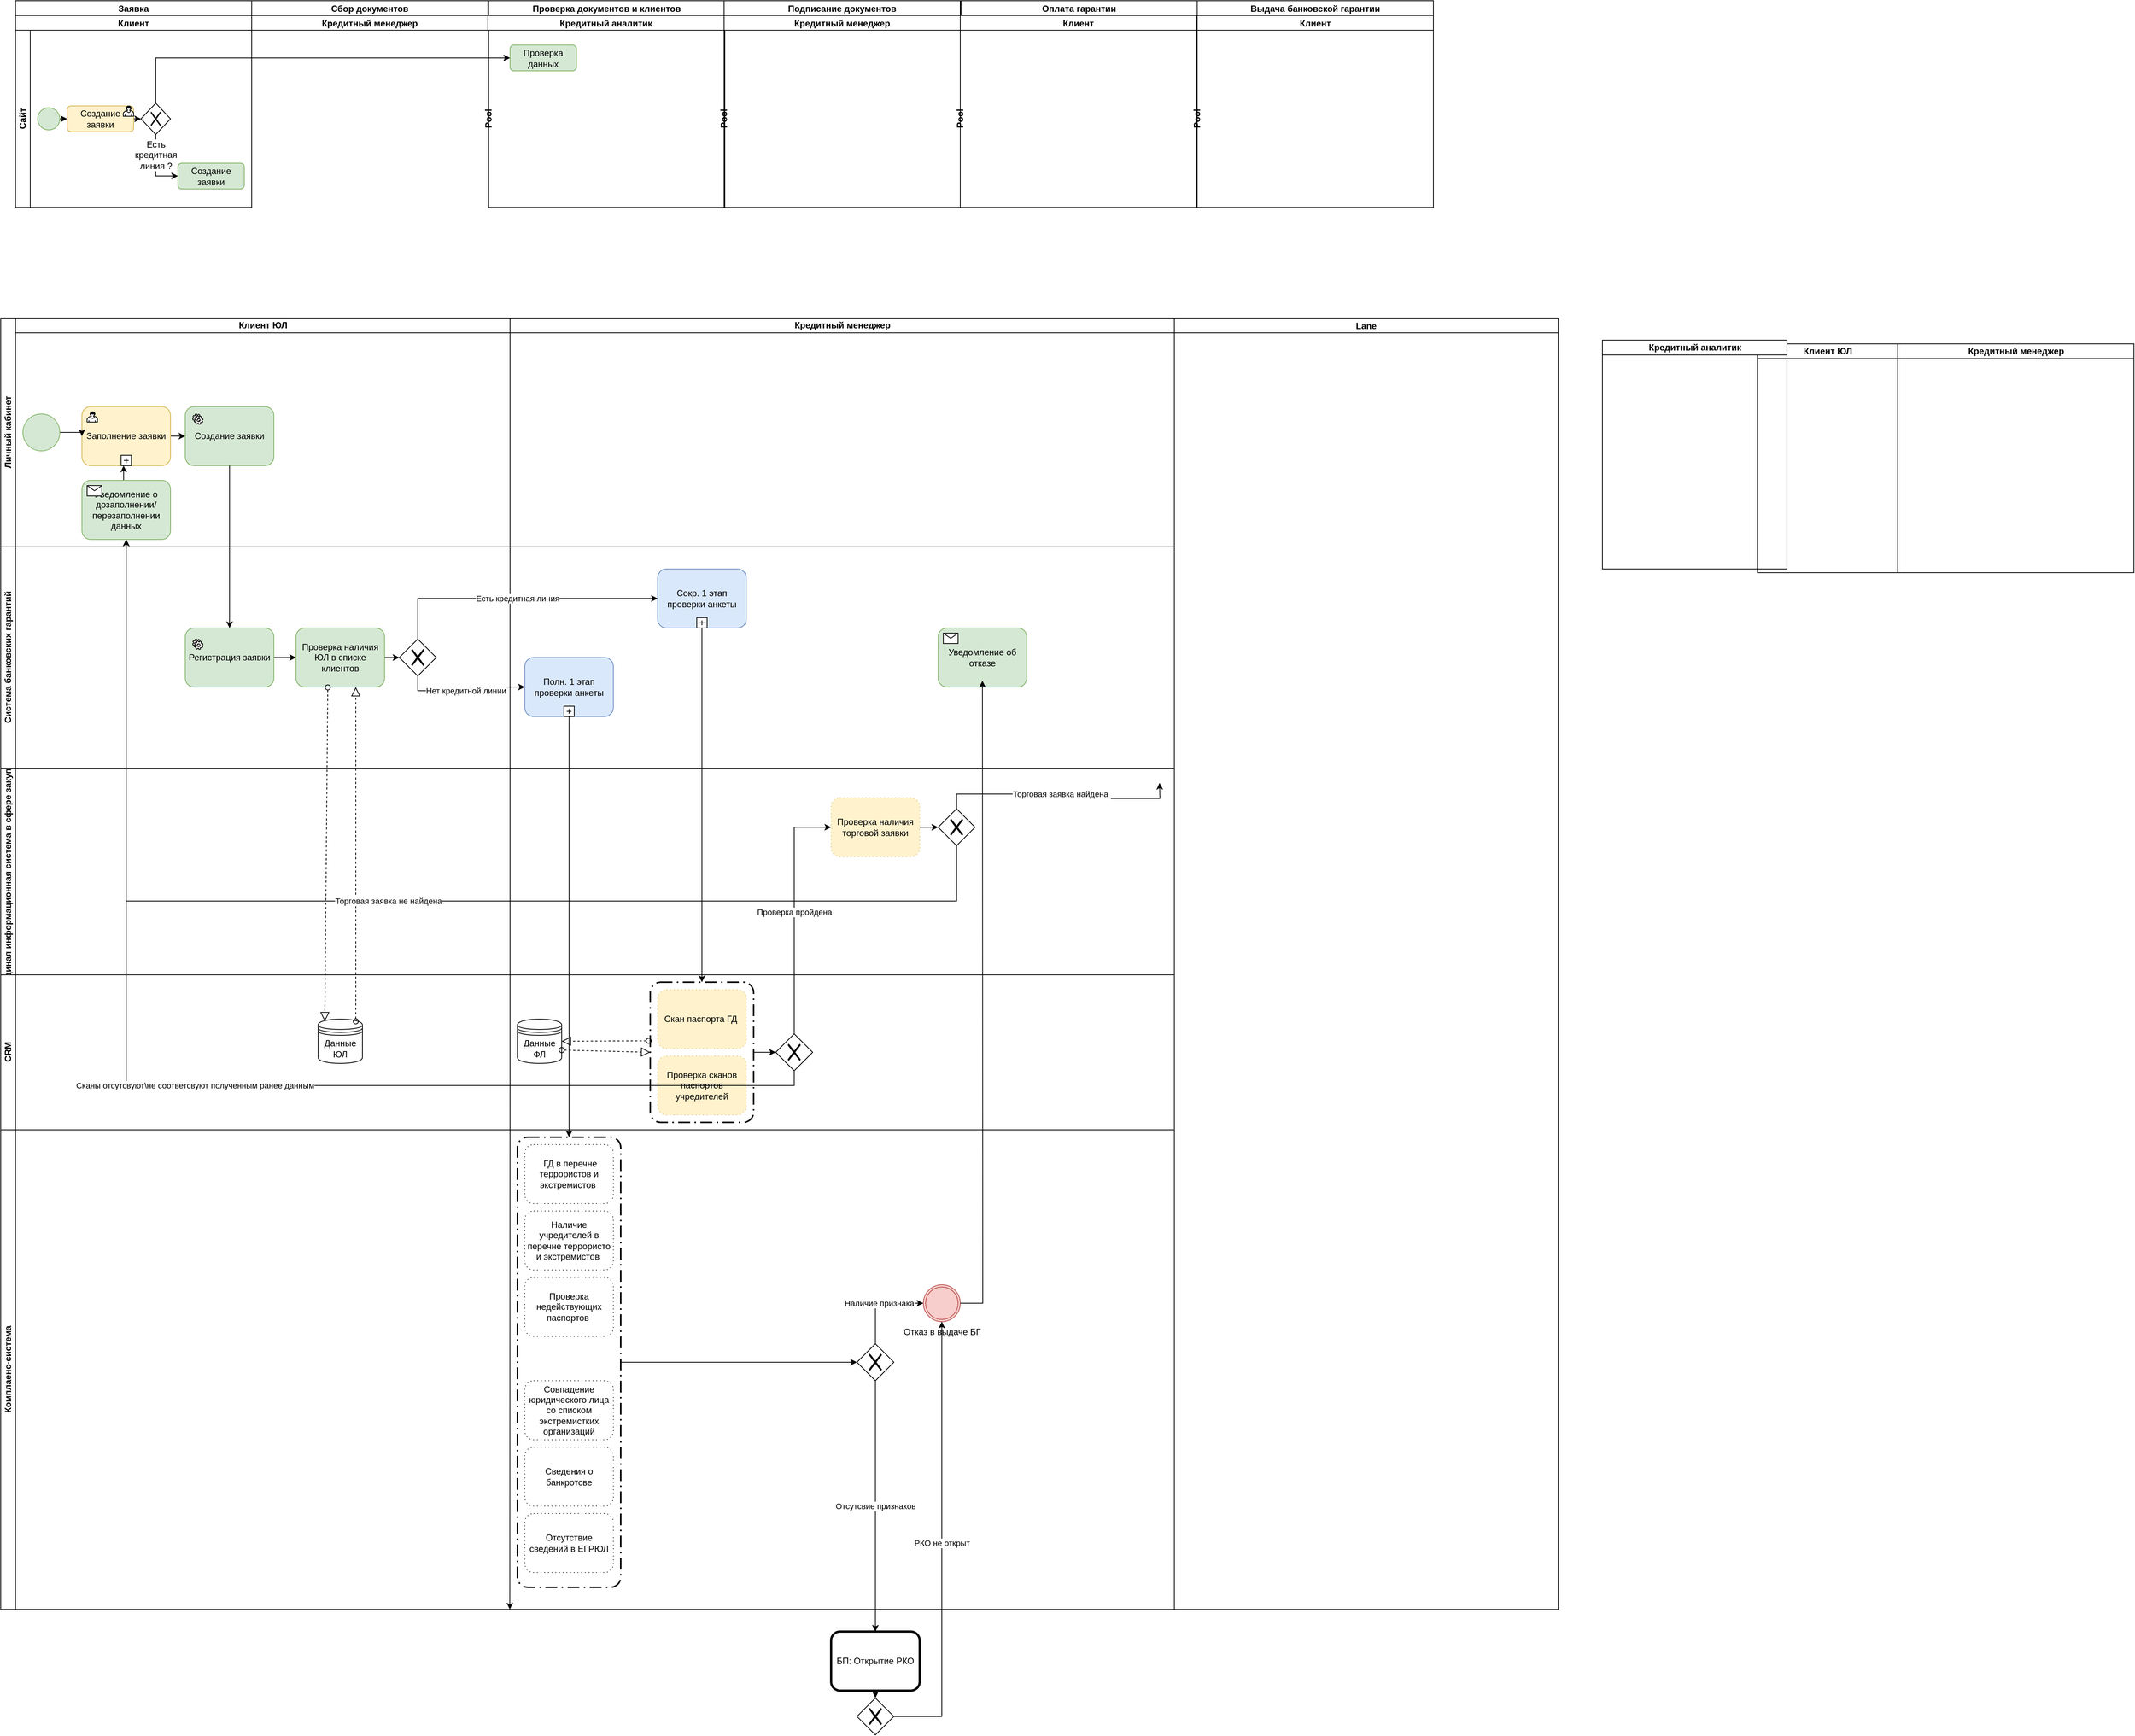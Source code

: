 <mxfile version="13.10.2" type="github">
  <diagram name="Page-1" id="e7e014a7-5840-1c2e-5031-d8a46d1fe8dd">
    <mxGraphModel dx="1824" dy="926" grid="1" gridSize="10" guides="1" tooltips="1" connect="1" arrows="1" fold="1" page="1" pageScale="1" pageWidth="1169" pageHeight="826" background="#ffffff" math="0" shadow="0">
      <root>
        <mxCell id="0" />
        <mxCell id="1" parent="0" />
        <mxCell id="w7Cktmm2TLNlh1LyLbTq-49" value="Сайт" style="swimlane;html=1;horizontal=0;startSize=20;" vertex="1" parent="1">
          <mxGeometry x="50" y="50" width="320" height="240" as="geometry" />
        </mxCell>
        <mxCell id="w7Cktmm2TLNlh1LyLbTq-86" style="edgeStyle=orthogonalEdgeStyle;rounded=0;orthogonalLoop=1;jettySize=auto;html=1;exitX=1;exitY=0.5;exitDx=0;exitDy=0;entryX=0;entryY=0.5;entryDx=0;entryDy=0;" edge="1" parent="w7Cktmm2TLNlh1LyLbTq-49" source="w7Cktmm2TLNlh1LyLbTq-47" target="w7Cktmm2TLNlh1LyLbTq-54">
          <mxGeometry relative="1" as="geometry" />
        </mxCell>
        <mxCell id="w7Cktmm2TLNlh1LyLbTq-47" value="" style="ellipse;fillColor=#d5e8d4;strokeColor=#82b366;" vertex="1" parent="w7Cktmm2TLNlh1LyLbTq-49">
          <mxGeometry x="30" y="105" width="30" height="30" as="geometry" />
        </mxCell>
        <mxCell id="w7Cktmm2TLNlh1LyLbTq-88" style="edgeStyle=orthogonalEdgeStyle;rounded=0;orthogonalLoop=1;jettySize=auto;html=1;exitX=1;exitY=0.5;exitDx=0;exitDy=0;entryX=0;entryY=0.5;entryDx=0;entryDy=0;" edge="1" parent="w7Cktmm2TLNlh1LyLbTq-49" source="w7Cktmm2TLNlh1LyLbTq-54" target="w7Cktmm2TLNlh1LyLbTq-82">
          <mxGeometry relative="1" as="geometry" />
        </mxCell>
        <mxCell id="w7Cktmm2TLNlh1LyLbTq-54" value="Создание заявки" style="shape=ext;rounded=1;html=1;whiteSpace=wrap;fillColor=#fff2cc;strokeColor=#d6b656;" vertex="1" parent="w7Cktmm2TLNlh1LyLbTq-49">
          <mxGeometry x="70" y="102.5" width="90" height="35" as="geometry" />
        </mxCell>
        <mxCell id="w7Cktmm2TLNlh1LyLbTq-90" style="edgeStyle=orthogonalEdgeStyle;rounded=0;orthogonalLoop=1;jettySize=auto;html=1;exitX=0.5;exitY=1;exitDx=0;exitDy=0;entryX=0;entryY=0.5;entryDx=0;entryDy=0;" edge="1" parent="w7Cktmm2TLNlh1LyLbTq-49" source="w7Cktmm2TLNlh1LyLbTq-82" target="w7Cktmm2TLNlh1LyLbTq-84">
          <mxGeometry relative="1" as="geometry" />
        </mxCell>
        <mxCell id="w7Cktmm2TLNlh1LyLbTq-82" value="Есть &lt;br&gt;кредитная &lt;br&gt;линия ?" style="shape=mxgraph.bpmn.shape;html=1;verticalLabelPosition=bottom;labelBackgroundColor=#ffffff;verticalAlign=top;align=center;perimeter=rhombusPerimeter;background=gateway;outlineConnect=0;outline=none;symbol=exclusiveGw;" vertex="1" parent="w7Cktmm2TLNlh1LyLbTq-49">
          <mxGeometry x="170" y="98.75" width="40" height="42.5" as="geometry" />
        </mxCell>
        <mxCell id="w7Cktmm2TLNlh1LyLbTq-84" value="Создание заявки" style="shape=ext;rounded=1;html=1;whiteSpace=wrap;fillColor=#d5e8d4;strokeColor=#82b366;" vertex="1" parent="w7Cktmm2TLNlh1LyLbTq-49">
          <mxGeometry x="220" y="180" width="90" height="35" as="geometry" />
        </mxCell>
        <mxCell id="w7Cktmm2TLNlh1LyLbTq-100" value="" style="shape=mxgraph.bpmn.user_task;html=1;outlineConnect=0;" vertex="1" parent="w7Cktmm2TLNlh1LyLbTq-49">
          <mxGeometry x="146" y="102.5" width="14" height="14" as="geometry" />
        </mxCell>
        <mxCell id="w7Cktmm2TLNlh1LyLbTq-57" value="Заявка" style="swimlane;startSize=20;" vertex="1" parent="1">
          <mxGeometry x="50" y="10" width="320" height="20" as="geometry" />
        </mxCell>
        <mxCell id="w7Cktmm2TLNlh1LyLbTq-62" value="Кредитный менеджер" style="swimlane;startSize=20;" vertex="1" parent="1">
          <mxGeometry x="370" y="30" width="320" height="20" as="geometry" />
        </mxCell>
        <mxCell id="w7Cktmm2TLNlh1LyLbTq-63" value="Pool" style="swimlane;html=1;horizontal=0;startSize=0;" vertex="1" parent="1">
          <mxGeometry x="691" y="50" width="320" height="240" as="geometry" />
        </mxCell>
        <mxCell id="w7Cktmm2TLNlh1LyLbTq-83" value="Проверка данных" style="shape=ext;rounded=1;html=1;whiteSpace=wrap;fillColor=#d5e8d4;strokeColor=#82b366;" vertex="1" parent="w7Cktmm2TLNlh1LyLbTq-63">
          <mxGeometry x="29" y="20" width="90" height="35" as="geometry" />
        </mxCell>
        <mxCell id="w7Cktmm2TLNlh1LyLbTq-67" value="Кредитный аналитик" style="swimlane;startSize=20;" vertex="1" parent="1">
          <mxGeometry x="690" y="30" width="320" height="20" as="geometry" />
        </mxCell>
        <mxCell id="w7Cktmm2TLNlh1LyLbTq-69" value="Кредитный менеджер" style="swimlane;startSize=20;" vertex="1" parent="1">
          <mxGeometry x="1010" y="30" width="320" height="20" as="geometry" />
        </mxCell>
        <mxCell id="w7Cktmm2TLNlh1LyLbTq-70" value="Pool" style="swimlane;html=1;horizontal=0;startSize=0;" vertex="1" parent="1">
          <mxGeometry x="1010" y="50" width="320" height="240" as="geometry" />
        </mxCell>
        <mxCell id="w7Cktmm2TLNlh1LyLbTq-72" value="Клиент" style="swimlane;startSize=20;" vertex="1" parent="1">
          <mxGeometry x="1330" y="30" width="320" height="20" as="geometry" />
        </mxCell>
        <mxCell id="w7Cktmm2TLNlh1LyLbTq-73" value="Pool" style="swimlane;html=1;horizontal=0;startSize=0;" vertex="1" parent="1">
          <mxGeometry x="1330" y="50" width="320" height="240" as="geometry" />
        </mxCell>
        <mxCell id="w7Cktmm2TLNlh1LyLbTq-77" value="Сбор документов" style="swimlane;startSize=20;" vertex="1" parent="1">
          <mxGeometry x="370" y="10" width="320" height="20" as="geometry" />
        </mxCell>
        <mxCell id="w7Cktmm2TLNlh1LyLbTq-78" value="Проверка документов и клиентов" style="swimlane;startSize=20;" vertex="1" parent="1">
          <mxGeometry x="691" y="10" width="320" height="20" as="geometry" />
        </mxCell>
        <mxCell id="w7Cktmm2TLNlh1LyLbTq-79" value="Подписание документов" style="swimlane;startSize=20;" vertex="1" parent="1">
          <mxGeometry x="1010" y="10" width="320" height="20" as="geometry" />
        </mxCell>
        <mxCell id="w7Cktmm2TLNlh1LyLbTq-80" value="Оплата гарантии" style="swimlane;startSize=20;" vertex="1" parent="1">
          <mxGeometry x="1331" y="10" width="320" height="20" as="geometry" />
        </mxCell>
        <mxCell id="w7Cktmm2TLNlh1LyLbTq-81" value="Клиент" style="swimlane;startSize=20;" vertex="1" parent="1">
          <mxGeometry x="50" y="30" width="320" height="20" as="geometry" />
        </mxCell>
        <mxCell id="w7Cktmm2TLNlh1LyLbTq-92" style="edgeStyle=orthogonalEdgeStyle;rounded=0;orthogonalLoop=1;jettySize=auto;html=1;exitX=0.5;exitY=0;exitDx=0;exitDy=0;entryX=0;entryY=0.5;entryDx=0;entryDy=0;" edge="1" parent="1" source="w7Cktmm2TLNlh1LyLbTq-82" target="w7Cktmm2TLNlh1LyLbTq-83">
          <mxGeometry relative="1" as="geometry" />
        </mxCell>
        <mxCell id="w7Cktmm2TLNlh1LyLbTq-93" value="Pool" style="swimlane;html=1;horizontal=0;startSize=0;" vertex="1" parent="1">
          <mxGeometry x="1651" y="50" width="320" height="240" as="geometry" />
        </mxCell>
        <mxCell id="w7Cktmm2TLNlh1LyLbTq-95" value="Клиент" style="swimlane;startSize=20;" vertex="1" parent="1">
          <mxGeometry x="1651" y="30" width="320" height="20" as="geometry" />
        </mxCell>
        <mxCell id="w7Cktmm2TLNlh1LyLbTq-96" value="Выдача банковской гарантии" style="swimlane;startSize=20;" vertex="1" parent="1">
          <mxGeometry x="1651" y="10" width="320" height="20" as="geometry" />
        </mxCell>
        <mxCell id="w7Cktmm2TLNlh1LyLbTq-101" value="Личный кабинет" style="swimlane;html=1;childLayout=stackLayout;resizeParent=1;resizeParentMax=0;startSize=20;horizontal=0;horizontalStack=1;" vertex="1" parent="1">
          <mxGeometry x="30" y="440" width="1590" height="310" as="geometry" />
        </mxCell>
        <mxCell id="w7Cktmm2TLNlh1LyLbTq-102" value="Клиент ЮЛ" style="swimlane;html=1;startSize=20;" vertex="1" parent="w7Cktmm2TLNlh1LyLbTq-101">
          <mxGeometry x="20" width="670" height="310" as="geometry" />
        </mxCell>
        <mxCell id="w7Cktmm2TLNlh1LyLbTq-148" style="edgeStyle=orthogonalEdgeStyle;rounded=0;orthogonalLoop=1;jettySize=auto;html=1;exitX=0.5;exitY=1;exitDx=0;exitDy=0;" edge="1" parent="w7Cktmm2TLNlh1LyLbTq-102">
          <mxGeometry relative="1" as="geometry">
            <mxPoint x="35" y="125" as="sourcePoint" />
            <mxPoint x="35" y="125" as="targetPoint" />
          </mxGeometry>
        </mxCell>
        <mxCell id="w7Cktmm2TLNlh1LyLbTq-166" style="edgeStyle=orthogonalEdgeStyle;rounded=0;orthogonalLoop=1;jettySize=auto;html=1;exitX=1;exitY=0.5;exitDx=0;exitDy=0;entryX=0;entryY=0.5;entryDx=0;entryDy=0;" edge="1" parent="w7Cktmm2TLNlh1LyLbTq-102" source="w7Cktmm2TLNlh1LyLbTq-157" target="w7Cktmm2TLNlh1LyLbTq-164">
          <mxGeometry relative="1" as="geometry" />
        </mxCell>
        <mxCell id="w7Cktmm2TLNlh1LyLbTq-157" value="Заполнение заявки" style="html=1;whiteSpace=wrap;rounded=1;dropTarget=0;fillColor=#fff2cc;strokeColor=#d6b656;" vertex="1" parent="w7Cktmm2TLNlh1LyLbTq-102">
          <mxGeometry x="90" y="120" width="120" height="80" as="geometry" />
        </mxCell>
        <mxCell id="w7Cktmm2TLNlh1LyLbTq-158" value="" style="html=1;shape=mxgraph.bpmn.user_task;outlineConnect=0;" vertex="1" parent="w7Cktmm2TLNlh1LyLbTq-157">
          <mxGeometry width="14" height="14" relative="1" as="geometry">
            <mxPoint x="7" y="7" as="offset" />
          </mxGeometry>
        </mxCell>
        <mxCell id="w7Cktmm2TLNlh1LyLbTq-159" value="" style="html=1;shape=plus;outlineConnect=0;" vertex="1" parent="w7Cktmm2TLNlh1LyLbTq-157">
          <mxGeometry x="0.5" y="1" width="14" height="14" relative="1" as="geometry">
            <mxPoint x="-7" y="-14" as="offset" />
          </mxGeometry>
        </mxCell>
        <mxCell id="w7Cktmm2TLNlh1LyLbTq-163" style="edgeStyle=orthogonalEdgeStyle;rounded=0;orthogonalLoop=1;jettySize=auto;html=1;exitX=1;exitY=0.5;exitDx=0;exitDy=0;entryX=0;entryY=0.5;entryDx=0;entryDy=0;" edge="1" parent="w7Cktmm2TLNlh1LyLbTq-102" source="w7Cktmm2TLNlh1LyLbTq-160" target="w7Cktmm2TLNlh1LyLbTq-157">
          <mxGeometry relative="1" as="geometry" />
        </mxCell>
        <mxCell id="w7Cktmm2TLNlh1LyLbTq-160" value="" style="shape=mxgraph.bpmn.shape;html=1;verticalLabelPosition=bottom;labelBackgroundColor=#ffffff;verticalAlign=top;align=center;perimeter=ellipsePerimeter;outlineConnect=0;outline=standard;symbol=general;fillColor=#d5e8d4;strokeColor=#82b366;" vertex="1" parent="w7Cktmm2TLNlh1LyLbTq-102">
          <mxGeometry x="10" y="130" width="50" height="50" as="geometry" />
        </mxCell>
        <mxCell id="w7Cktmm2TLNlh1LyLbTq-164" value="Создание заявки" style="shape=ext;rounded=1;html=1;whiteSpace=wrap;fillColor=#d5e8d4;strokeColor=#82b366;" vertex="1" parent="w7Cktmm2TLNlh1LyLbTq-102">
          <mxGeometry x="230" y="120" width="120" height="80" as="geometry" />
        </mxCell>
        <mxCell id="w7Cktmm2TLNlh1LyLbTq-168" value="" style="shape=mxgraph.bpmn.service_task;html=1;outlineConnect=0;" vertex="1" parent="w7Cktmm2TLNlh1LyLbTq-102">
          <mxGeometry x="240" y="130" width="14" height="14" as="geometry" />
        </mxCell>
        <mxCell id="w7Cktmm2TLNlh1LyLbTq-269" style="edgeStyle=orthogonalEdgeStyle;rounded=0;orthogonalLoop=1;jettySize=auto;html=1;exitX=0.5;exitY=0;exitDx=0;exitDy=0;entryX=0.25;entryY=1;entryDx=0;entryDy=0;" edge="1" parent="w7Cktmm2TLNlh1LyLbTq-102" source="w7Cktmm2TLNlh1LyLbTq-265" target="w7Cktmm2TLNlh1LyLbTq-159">
          <mxGeometry relative="1" as="geometry" />
        </mxCell>
        <mxCell id="w7Cktmm2TLNlh1LyLbTq-265" value="Уведомление о дозаполнении/перезаполнении данных" style="html=1;whiteSpace=wrap;rounded=1;dropTarget=0;fillColor=#d5e8d4;strokeColor=#82b366;" vertex="1" parent="w7Cktmm2TLNlh1LyLbTq-102">
          <mxGeometry x="90" y="220" width="120" height="80" as="geometry" />
        </mxCell>
        <mxCell id="w7Cktmm2TLNlh1LyLbTq-266" value="" style="html=1;shape=message;outlineConnect=0;" vertex="1" parent="w7Cktmm2TLNlh1LyLbTq-265">
          <mxGeometry width="20" height="14" relative="1" as="geometry">
            <mxPoint x="7" y="7" as="offset" />
          </mxGeometry>
        </mxCell>
        <mxCell id="w7Cktmm2TLNlh1LyLbTq-196" value="" style="shape=mxgraph.bpmn.shape;html=1;verticalLabelPosition=bottom;labelBackgroundColor=#ffffff;verticalAlign=top;align=center;perimeter=rhombusPerimeter;background=gateway;outlineConnect=0;outline=none;symbol=exclusiveGw;" vertex="1" parent="w7Cktmm2TLNlh1LyLbTq-102">
          <mxGeometry x="520" y="435" width="50" height="50" as="geometry" />
        </mxCell>
        <mxCell id="w7Cktmm2TLNlh1LyLbTq-270" value="Проверка наличия ЮЛ в списке клиентов" style="shape=ext;rounded=1;html=1;whiteSpace=wrap;fillColor=#d5e8d4;strokeColor=#82b366;" vertex="1" parent="w7Cktmm2TLNlh1LyLbTq-102">
          <mxGeometry x="380" y="420" width="120" height="80" as="geometry" />
        </mxCell>
        <mxCell id="w7Cktmm2TLNlh1LyLbTq-273" value="Данные ЮЛ" style="shape=datastore;whiteSpace=wrap;html=1;" vertex="1" parent="w7Cktmm2TLNlh1LyLbTq-102">
          <mxGeometry x="410" y="950" width="60" height="60" as="geometry" />
        </mxCell>
        <mxCell id="w7Cktmm2TLNlh1LyLbTq-275" value="" style="startArrow=oval;startFill=0;startSize=7;endArrow=block;endFill=0;endSize=10;dashed=1;html=1;exitX=0.359;exitY=1.006;exitDx=0;exitDy=0;exitPerimeter=0;entryX=0.15;entryY=0.05;entryDx=0;entryDy=0;entryPerimeter=0;" edge="1" parent="w7Cktmm2TLNlh1LyLbTq-102" source="w7Cktmm2TLNlh1LyLbTq-270" target="w7Cktmm2TLNlh1LyLbTq-273">
          <mxGeometry width="100" relative="1" as="geometry">
            <mxPoint x="370" y="530" as="sourcePoint" />
            <mxPoint x="470" y="530" as="targetPoint" />
          </mxGeometry>
        </mxCell>
        <mxCell id="w7Cktmm2TLNlh1LyLbTq-276" value="" style="startArrow=oval;startFill=0;startSize=7;endArrow=block;endFill=0;endSize=10;dashed=1;html=1;exitX=0.85;exitY=0.05;exitDx=0;exitDy=0;exitPerimeter=0;" edge="1" parent="w7Cktmm2TLNlh1LyLbTq-102" source="w7Cktmm2TLNlh1LyLbTq-273">
          <mxGeometry width="100" relative="1" as="geometry">
            <mxPoint x="433.08" y="510.48" as="sourcePoint" />
            <mxPoint x="461" y="500" as="targetPoint" />
          </mxGeometry>
        </mxCell>
        <mxCell id="w7Cktmm2TLNlh1LyLbTq-200" value="Нет кредитной линии" style="edgeStyle=orthogonalEdgeStyle;rounded=0;orthogonalLoop=1;jettySize=auto;html=1;exitX=0.5;exitY=1;exitDx=0;exitDy=0;" edge="1" parent="w7Cktmm2TLNlh1LyLbTq-101" source="w7Cktmm2TLNlh1LyLbTq-196" target="w7Cktmm2TLNlh1LyLbTq-176">
          <mxGeometry relative="1" as="geometry" />
        </mxCell>
        <mxCell id="w7Cktmm2TLNlh1LyLbTq-103" value="Кредитный менеджер" style="swimlane;html=1;startSize=20;" vertex="1" parent="w7Cktmm2TLNlh1LyLbTq-101">
          <mxGeometry x="690" width="900" height="310" as="geometry" />
        </mxCell>
        <mxCell id="w7Cktmm2TLNlh1LyLbTq-176" value="Полн. 1 этап проверки анкеты" style="html=1;whiteSpace=wrap;rounded=1;dropTarget=0;fillColor=#dae8fc;strokeColor=#6c8ebf;" vertex="1" parent="w7Cktmm2TLNlh1LyLbTq-103">
          <mxGeometry x="20" y="460" width="120" height="80" as="geometry" />
        </mxCell>
        <mxCell id="w7Cktmm2TLNlh1LyLbTq-177" value="" style="html=1;shape=plus;outlineConnect=0;" vertex="1" parent="w7Cktmm2TLNlh1LyLbTq-176">
          <mxGeometry x="0.5" y="1" width="14" height="14" relative="1" as="geometry">
            <mxPoint x="-7" y="-14" as="offset" />
          </mxGeometry>
        </mxCell>
        <mxCell id="w7Cktmm2TLNlh1LyLbTq-239" value="Уведомление об отказе" style="html=1;whiteSpace=wrap;rounded=1;dropTarget=0;fillColor=#d5e8d4;strokeColor=#82b366;" vertex="1" parent="w7Cktmm2TLNlh1LyLbTq-103">
          <mxGeometry x="580" y="420" width="120" height="80" as="geometry" />
        </mxCell>
        <mxCell id="w7Cktmm2TLNlh1LyLbTq-240" value="" style="html=1;shape=message;outlineConnect=0;" vertex="1" parent="w7Cktmm2TLNlh1LyLbTq-239">
          <mxGeometry width="20" height="14" relative="1" as="geometry">
            <mxPoint x="7" y="7" as="offset" />
          </mxGeometry>
        </mxCell>
        <mxCell id="w7Cktmm2TLNlh1LyLbTq-132" value="Клиент ЮЛ" style="swimlane;html=1;startSize=20;" vertex="1" parent="1">
          <mxGeometry x="2410" y="475" width="190" height="310" as="geometry" />
        </mxCell>
        <mxCell id="w7Cktmm2TLNlh1LyLbTq-131" value="Кредитный аналитик" style="swimlane;html=1;startSize=20;" vertex="1" parent="w7Cktmm2TLNlh1LyLbTq-132">
          <mxGeometry x="-210" y="-5" width="250" height="310" as="geometry" />
        </mxCell>
        <mxCell id="w7Cktmm2TLNlh1LyLbTq-133" value="Кредитный менеджер" style="swimlane;html=1;startSize=20;" vertex="1" parent="1">
          <mxGeometry x="2600" y="475" width="320" height="310" as="geometry" />
        </mxCell>
        <mxCell id="w7Cktmm2TLNlh1LyLbTq-139" value="Единая информационная система в сфере закупок" style="swimlane;html=1;horizontal=0;startSize=20;" vertex="1" parent="1">
          <mxGeometry x="30" y="1050" width="1590" height="280" as="geometry" />
        </mxCell>
        <mxCell id="w7Cktmm2TLNlh1LyLbTq-207" value="Проверка наличия торговой заявки" style="shape=ext;rounded=1;html=1;whiteSpace=wrap;dashed=1;dashPattern=1 4;fillColor=#fff2cc;strokeColor=#d6b656;" vertex="1" parent="w7Cktmm2TLNlh1LyLbTq-139">
          <mxGeometry x="1125" y="40" width="120" height="80" as="geometry" />
        </mxCell>
        <mxCell id="w7Cktmm2TLNlh1LyLbTq-261" value="" style="shape=mxgraph.bpmn.shape;html=1;verticalLabelPosition=bottom;labelBackgroundColor=#ffffff;verticalAlign=top;align=center;perimeter=rhombusPerimeter;background=gateway;outlineConnect=0;outline=none;symbol=exclusiveGw;" vertex="1" parent="w7Cktmm2TLNlh1LyLbTq-139">
          <mxGeometry x="1270" y="55" width="50" height="50" as="geometry" />
        </mxCell>
        <mxCell id="w7Cktmm2TLNlh1LyLbTq-262" style="edgeStyle=orthogonalEdgeStyle;rounded=0;orthogonalLoop=1;jettySize=auto;html=1;exitX=1;exitY=0.5;exitDx=0;exitDy=0;entryX=0;entryY=0.5;entryDx=0;entryDy=0;" edge="1" parent="w7Cktmm2TLNlh1LyLbTq-139" source="w7Cktmm2TLNlh1LyLbTq-207" target="w7Cktmm2TLNlh1LyLbTq-261">
          <mxGeometry relative="1" as="geometry" />
        </mxCell>
        <mxCell id="w7Cktmm2TLNlh1LyLbTq-185" value="Система банковских гарантий" style="swimlane;html=1;horizontal=0;startSize=20;" vertex="1" parent="1">
          <mxGeometry x="30" y="750" width="1590" height="300" as="geometry" />
        </mxCell>
        <mxCell id="w7Cktmm2TLNlh1LyLbTq-189" value="Регистрация заявки" style="shape=ext;rounded=1;html=1;whiteSpace=wrap;fillColor=#d5e8d4;strokeColor=#82b366;" vertex="1" parent="w7Cktmm2TLNlh1LyLbTq-185">
          <mxGeometry x="250" y="110" width="120" height="80" as="geometry" />
        </mxCell>
        <mxCell id="w7Cktmm2TLNlh1LyLbTq-198" value="" style="shape=mxgraph.bpmn.service_task;html=1;outlineConnect=0;" vertex="1" parent="w7Cktmm2TLNlh1LyLbTq-185">
          <mxGeometry x="260" y="125" width="14" height="14" as="geometry" />
        </mxCell>
        <mxCell id="w7Cktmm2TLNlh1LyLbTq-172" value="Сокр. 1 этап проверки анкеты" style="html=1;whiteSpace=wrap;rounded=1;dropTarget=0;fillColor=#dae8fc;strokeColor=#6c8ebf;" vertex="1" parent="w7Cktmm2TLNlh1LyLbTq-185">
          <mxGeometry x="890" y="30" width="120" height="80" as="geometry" />
        </mxCell>
        <mxCell id="w7Cktmm2TLNlh1LyLbTq-173" value="" style="html=1;shape=plus;outlineConnect=0;" vertex="1" parent="w7Cktmm2TLNlh1LyLbTq-172">
          <mxGeometry x="0.5" y="1" width="14" height="14" relative="1" as="geometry">
            <mxPoint x="-7" y="-14" as="offset" />
          </mxGeometry>
        </mxCell>
        <mxCell id="w7Cktmm2TLNlh1LyLbTq-190" style="edgeStyle=orthogonalEdgeStyle;rounded=0;orthogonalLoop=1;jettySize=auto;html=1;exitX=0.5;exitY=1;exitDx=0;exitDy=0;entryX=0.5;entryY=0;entryDx=0;entryDy=0;" edge="1" parent="1" source="w7Cktmm2TLNlh1LyLbTq-164" target="w7Cktmm2TLNlh1LyLbTq-189">
          <mxGeometry relative="1" as="geometry" />
        </mxCell>
        <mxCell id="w7Cktmm2TLNlh1LyLbTq-209" value="CRM" style="swimlane;html=1;horizontal=0;startSize=20;" vertex="1" parent="1">
          <mxGeometry x="30" y="1330" width="1590" height="210" as="geometry" />
        </mxCell>
        <mxCell id="w7Cktmm2TLNlh1LyLbTq-206" value="Скан паспорта ГД&amp;nbsp;" style="shape=ext;rounded=1;html=1;whiteSpace=wrap;dashed=1;dashPattern=1 4;fillColor=#fff2cc;strokeColor=#d6b656;" vertex="1" parent="w7Cktmm2TLNlh1LyLbTq-209">
          <mxGeometry x="890" y="20" width="120" height="80" as="geometry" />
        </mxCell>
        <mxCell id="w7Cktmm2TLNlh1LyLbTq-210" value="Проверка сканов паспортов учредителей" style="shape=ext;rounded=1;html=1;whiteSpace=wrap;dashed=1;dashPattern=1 4;fillColor=#fff2cc;strokeColor=#d6b656;" vertex="1" parent="w7Cktmm2TLNlh1LyLbTq-209">
          <mxGeometry x="890" y="110" width="120" height="80" as="geometry" />
        </mxCell>
        <mxCell id="w7Cktmm2TLNlh1LyLbTq-304" style="edgeStyle=orthogonalEdgeStyle;rounded=0;orthogonalLoop=1;jettySize=auto;html=1;exitX=1;exitY=0.5;exitDx=0;exitDy=0;entryX=0;entryY=0.5;entryDx=0;entryDy=0;" edge="1" parent="w7Cktmm2TLNlh1LyLbTq-209" source="w7Cktmm2TLNlh1LyLbTq-299" target="w7Cktmm2TLNlh1LyLbTq-303">
          <mxGeometry relative="1" as="geometry" />
        </mxCell>
        <mxCell id="w7Cktmm2TLNlh1LyLbTq-299" value="" style="rounded=1;arcSize=10;dashed=1;strokeColor=#000000;fillColor=none;gradientColor=none;dashPattern=8 3 1 3;strokeWidth=2;" vertex="1" parent="w7Cktmm2TLNlh1LyLbTq-209">
          <mxGeometry x="880" y="10" width="140" height="190" as="geometry" />
        </mxCell>
        <mxCell id="w7Cktmm2TLNlh1LyLbTq-303" value="" style="shape=mxgraph.bpmn.shape;html=1;verticalLabelPosition=bottom;labelBackgroundColor=#ffffff;verticalAlign=top;align=center;perimeter=rhombusPerimeter;background=gateway;outlineConnect=0;outline=none;symbol=exclusiveGw;" vertex="1" parent="w7Cktmm2TLNlh1LyLbTq-209">
          <mxGeometry x="1050" y="80" width="50" height="50" as="geometry" />
        </mxCell>
        <mxCell id="w7Cktmm2TLNlh1LyLbTq-330" value="Данные ФЛ" style="shape=datastore;whiteSpace=wrap;html=1;" vertex="1" parent="w7Cktmm2TLNlh1LyLbTq-209">
          <mxGeometry x="700" y="60" width="60" height="60" as="geometry" />
        </mxCell>
        <mxCell id="w7Cktmm2TLNlh1LyLbTq-332" value="" style="startArrow=oval;startFill=0;startSize=7;endArrow=block;endFill=0;endSize=10;dashed=1;html=1;entryX=1;entryY=0.5;entryDx=0;entryDy=0;exitX=-0.015;exitY=0.418;exitDx=0;exitDy=0;exitPerimeter=0;" edge="1" parent="w7Cktmm2TLNlh1LyLbTq-209" source="w7Cktmm2TLNlh1LyLbTq-299" target="w7Cktmm2TLNlh1LyLbTq-330">
          <mxGeometry width="100" relative="1" as="geometry">
            <mxPoint x="880" y="58" as="sourcePoint" />
            <mxPoint x="680" y="-50" as="targetPoint" />
          </mxGeometry>
        </mxCell>
        <mxCell id="w7Cktmm2TLNlh1LyLbTq-333" value="" style="startArrow=oval;startFill=0;startSize=7;endArrow=block;endFill=0;endSize=10;dashed=1;html=1;exitX=1;exitY=0.7;exitDx=0;exitDy=0;entryX=0;entryY=0.5;entryDx=0;entryDy=0;" edge="1" parent="w7Cktmm2TLNlh1LyLbTq-209" source="w7Cktmm2TLNlh1LyLbTq-330" target="w7Cktmm2TLNlh1LyLbTq-299">
          <mxGeometry width="100" relative="1" as="geometry">
            <mxPoint x="890" y="67.5" as="sourcePoint" />
            <mxPoint x="850" y="110" as="targetPoint" />
          </mxGeometry>
        </mxCell>
        <mxCell id="w7Cktmm2TLNlh1LyLbTq-232" value="Комплаенс-система" style="swimlane;html=1;horizontal=0;startSize=20;" vertex="1" parent="1">
          <mxGeometry x="30" y="1540" width="1590" height="650" as="geometry" />
        </mxCell>
        <mxCell id="w7Cktmm2TLNlh1LyLbTq-286" value="" style="rounded=1;arcSize=10;dashed=1;strokeColor=#000000;fillColor=none;gradientColor=none;dashPattern=8 3 1 3;strokeWidth=2;" vertex="1" parent="w7Cktmm2TLNlh1LyLbTq-232">
          <mxGeometry x="700" y="10" width="140" height="610" as="geometry" />
        </mxCell>
        <mxCell id="w7Cktmm2TLNlh1LyLbTq-227" value="Проверка недействующих паспортов&amp;nbsp;" style="shape=ext;rounded=1;html=1;whiteSpace=wrap;dashed=1;dashPattern=1 4;" vertex="1" parent="w7Cktmm2TLNlh1LyLbTq-232">
          <mxGeometry x="710" y="200" width="120" height="80" as="geometry" />
        </mxCell>
        <mxCell id="w7Cktmm2TLNlh1LyLbTq-214" value="Наличие учредителей в перечне террористо и экстремистов&amp;nbsp;" style="shape=ext;rounded=1;html=1;whiteSpace=wrap;dashed=1;dashPattern=1 4;" vertex="1" parent="w7Cktmm2TLNlh1LyLbTq-232">
          <mxGeometry x="710" y="110" width="120" height="80" as="geometry" />
        </mxCell>
        <mxCell id="w7Cktmm2TLNlh1LyLbTq-213" value="&amp;nbsp;ГД в перечне террористов и экстремистов&amp;nbsp;" style="shape=ext;rounded=1;html=1;whiteSpace=wrap;dashed=1;dashPattern=1 4;" vertex="1" parent="w7Cktmm2TLNlh1LyLbTq-232">
          <mxGeometry x="710" y="20" width="120" height="80" as="geometry" />
        </mxCell>
        <mxCell id="w7Cktmm2TLNlh1LyLbTq-253" value="Совпадение юридического лица со списком экстремистких организаций" style="shape=ext;rounded=1;html=1;whiteSpace=wrap;dashed=1;dashPattern=1 4;" vertex="1" parent="w7Cktmm2TLNlh1LyLbTq-232">
          <mxGeometry x="710" y="340" width="120" height="80" as="geometry" />
        </mxCell>
        <mxCell id="w7Cktmm2TLNlh1LyLbTq-254" value="Сведения о банкротсве" style="shape=ext;rounded=1;html=1;whiteSpace=wrap;dashed=1;dashPattern=1 4;" vertex="1" parent="w7Cktmm2TLNlh1LyLbTq-232">
          <mxGeometry x="710" y="430" width="120" height="80" as="geometry" />
        </mxCell>
        <mxCell id="w7Cktmm2TLNlh1LyLbTq-255" value="Отсутствие сведений в ЕГРЮЛ" style="shape=ext;rounded=1;html=1;whiteSpace=wrap;dashed=1;dashPattern=1 4;" vertex="1" parent="w7Cktmm2TLNlh1LyLbTq-232">
          <mxGeometry x="710" y="520" width="120" height="80" as="geometry" />
        </mxCell>
        <mxCell id="w7Cktmm2TLNlh1LyLbTq-311" value="Наличие признака" style="edgeStyle=orthogonalEdgeStyle;rounded=0;orthogonalLoop=1;jettySize=auto;html=1;exitX=0.5;exitY=0;exitDx=0;exitDy=0;entryX=0;entryY=0.5;entryDx=0;entryDy=0;" edge="1" parent="w7Cktmm2TLNlh1LyLbTq-232" source="w7Cktmm2TLNlh1LyLbTq-256" target="w7Cktmm2TLNlh1LyLbTq-257">
          <mxGeometry relative="1" as="geometry" />
        </mxCell>
        <mxCell id="w7Cktmm2TLNlh1LyLbTq-256" value="" style="shape=mxgraph.bpmn.shape;html=1;verticalLabelPosition=bottom;labelBackgroundColor=#ffffff;verticalAlign=top;align=center;perimeter=rhombusPerimeter;background=gateway;outlineConnect=0;outline=none;symbol=exclusiveGw;" vertex="1" parent="w7Cktmm2TLNlh1LyLbTq-232">
          <mxGeometry x="1160" y="290" width="50" height="50" as="geometry" />
        </mxCell>
        <mxCell id="w7Cktmm2TLNlh1LyLbTq-287" style="edgeStyle=orthogonalEdgeStyle;rounded=0;orthogonalLoop=1;jettySize=auto;html=1;exitX=1;exitY=0.5;exitDx=0;exitDy=0;entryX=0;entryY=0.5;entryDx=0;entryDy=0;" edge="1" parent="w7Cktmm2TLNlh1LyLbTq-232" source="w7Cktmm2TLNlh1LyLbTq-286" target="w7Cktmm2TLNlh1LyLbTq-256">
          <mxGeometry relative="1" as="geometry" />
        </mxCell>
        <mxCell id="w7Cktmm2TLNlh1LyLbTq-257" value="Отказ в выдаче БГ" style="shape=mxgraph.bpmn.shape;html=1;verticalLabelPosition=bottom;labelBackgroundColor=#ffffff;verticalAlign=top;align=center;perimeter=ellipsePerimeter;outlineConnect=0;outline=throwing;symbol=general;fillColor=#f8cecc;strokeColor=#b85450;" vertex="1" parent="w7Cktmm2TLNlh1LyLbTq-232">
          <mxGeometry x="1250" y="210" width="50" height="50" as="geometry" />
        </mxCell>
        <mxCell id="w7Cktmm2TLNlh1LyLbTq-260" style="edgeStyle=orthogonalEdgeStyle;rounded=0;orthogonalLoop=1;jettySize=auto;html=1;exitX=1;exitY=0.5;exitDx=0;exitDy=0;" edge="1" parent="1" source="w7Cktmm2TLNlh1LyLbTq-257">
          <mxGeometry relative="1" as="geometry">
            <mxPoint x="1360" y="931.529" as="targetPoint" />
          </mxGeometry>
        </mxCell>
        <mxCell id="w7Cktmm2TLNlh1LyLbTq-267" value="Торговая заявка найдена&amp;nbsp;" style="edgeStyle=orthogonalEdgeStyle;rounded=0;orthogonalLoop=1;jettySize=auto;html=1;exitX=0.5;exitY=0;exitDx=0;exitDy=0;" edge="1" parent="1" source="w7Cktmm2TLNlh1LyLbTq-261">
          <mxGeometry relative="1" as="geometry">
            <mxPoint x="1600" y="1070" as="targetPoint" />
          </mxGeometry>
        </mxCell>
        <mxCell id="w7Cktmm2TLNlh1LyLbTq-271" style="edgeStyle=orthogonalEdgeStyle;rounded=0;orthogonalLoop=1;jettySize=auto;html=1;exitX=1;exitY=0.5;exitDx=0;exitDy=0;entryX=0;entryY=0.5;entryDx=0;entryDy=0;" edge="1" parent="1" source="w7Cktmm2TLNlh1LyLbTq-189" target="w7Cktmm2TLNlh1LyLbTq-270">
          <mxGeometry relative="1" as="geometry" />
        </mxCell>
        <mxCell id="w7Cktmm2TLNlh1LyLbTq-272" style="edgeStyle=orthogonalEdgeStyle;rounded=0;orthogonalLoop=1;jettySize=auto;html=1;exitX=1;exitY=0.5;exitDx=0;exitDy=0;" edge="1" parent="1" source="w7Cktmm2TLNlh1LyLbTq-270">
          <mxGeometry relative="1" as="geometry">
            <mxPoint x="570" y="900.235" as="targetPoint" />
          </mxGeometry>
        </mxCell>
        <mxCell id="w7Cktmm2TLNlh1LyLbTq-294" style="edgeStyle=orthogonalEdgeStyle;rounded=0;orthogonalLoop=1;jettySize=auto;html=1;exitX=0;exitY=1;exitDx=0;exitDy=0;" edge="1" parent="1" source="w7Cktmm2TLNlh1LyLbTq-103">
          <mxGeometry relative="1" as="geometry">
            <mxPoint x="719.706" y="2190.0" as="targetPoint" />
          </mxGeometry>
        </mxCell>
        <mxCell id="w7Cktmm2TLNlh1LyLbTq-295" style="edgeStyle=orthogonalEdgeStyle;rounded=0;orthogonalLoop=1;jettySize=auto;html=1;exitX=0.5;exitY=1;exitDx=0;exitDy=0;entryX=0.5;entryY=0;entryDx=0;entryDy=0;" edge="1" parent="1" source="w7Cktmm2TLNlh1LyLbTq-177" target="w7Cktmm2TLNlh1LyLbTq-286">
          <mxGeometry relative="1" as="geometry" />
        </mxCell>
        <mxCell id="w7Cktmm2TLNlh1LyLbTq-268" value="Торговая заявка не найдена" style="edgeStyle=orthogonalEdgeStyle;rounded=0;orthogonalLoop=1;jettySize=auto;html=1;exitX=0.5;exitY=1;exitDx=0;exitDy=0;entryX=0.5;entryY=1;entryDx=0;entryDy=0;" edge="1" parent="1" source="w7Cktmm2TLNlh1LyLbTq-261" target="w7Cktmm2TLNlh1LyLbTq-265">
          <mxGeometry relative="1" as="geometry">
            <Array as="points">
              <mxPoint x="1325" y="1230" />
              <mxPoint x="200" y="1230" />
            </Array>
          </mxGeometry>
        </mxCell>
        <mxCell id="w7Cktmm2TLNlh1LyLbTq-201" value="Есть кредитная линия" style="edgeStyle=orthogonalEdgeStyle;rounded=0;orthogonalLoop=1;jettySize=auto;html=1;exitX=0.5;exitY=0;exitDx=0;exitDy=0;entryX=0;entryY=0.5;entryDx=0;entryDy=0;" edge="1" parent="1" source="w7Cktmm2TLNlh1LyLbTq-196" target="w7Cktmm2TLNlh1LyLbTq-172">
          <mxGeometry relative="1" as="geometry" />
        </mxCell>
        <mxCell id="w7Cktmm2TLNlh1LyLbTq-301" style="edgeStyle=orthogonalEdgeStyle;rounded=0;orthogonalLoop=1;jettySize=auto;html=1;exitX=0.5;exitY=1;exitDx=0;exitDy=0;entryX=0.5;entryY=0;entryDx=0;entryDy=0;" edge="1" parent="1" source="w7Cktmm2TLNlh1LyLbTq-173" target="w7Cktmm2TLNlh1LyLbTq-299">
          <mxGeometry relative="1" as="geometry" />
        </mxCell>
        <mxCell id="w7Cktmm2TLNlh1LyLbTq-305" value="Проверка пройдена" style="edgeStyle=orthogonalEdgeStyle;rounded=0;orthogonalLoop=1;jettySize=auto;html=1;exitX=0.5;exitY=0;exitDx=0;exitDy=0;entryX=0;entryY=0.5;entryDx=0;entryDy=0;" edge="1" parent="1" source="w7Cktmm2TLNlh1LyLbTq-303" target="w7Cktmm2TLNlh1LyLbTq-207">
          <mxGeometry relative="1" as="geometry" />
        </mxCell>
        <mxCell id="w7Cktmm2TLNlh1LyLbTq-306" value="Сканы отсутсвуют\не соответсвуют полученным ранее данным" style="edgeStyle=orthogonalEdgeStyle;rounded=0;orthogonalLoop=1;jettySize=auto;html=1;exitX=0.5;exitY=1;exitDx=0;exitDy=0;entryX=0.5;entryY=1;entryDx=0;entryDy=0;" edge="1" parent="1" source="w7Cktmm2TLNlh1LyLbTq-303" target="w7Cktmm2TLNlh1LyLbTq-265">
          <mxGeometry relative="1" as="geometry" />
        </mxCell>
        <mxCell id="w7Cktmm2TLNlh1LyLbTq-314" value="Отсутсвие признаков" style="edgeStyle=orthogonalEdgeStyle;rounded=0;orthogonalLoop=1;jettySize=auto;html=1;exitX=0.5;exitY=1;exitDx=0;exitDy=0;" edge="1" parent="1" source="w7Cktmm2TLNlh1LyLbTq-256" target="w7Cktmm2TLNlh1LyLbTq-315">
          <mxGeometry relative="1" as="geometry">
            <mxPoint x="1215" y="2260.0" as="targetPoint" />
          </mxGeometry>
        </mxCell>
        <mxCell id="w7Cktmm2TLNlh1LyLbTq-327" style="edgeStyle=orthogonalEdgeStyle;rounded=0;orthogonalLoop=1;jettySize=auto;html=1;exitX=0.5;exitY=1;exitDx=0;exitDy=0;entryX=0.5;entryY=0;entryDx=0;entryDy=0;" edge="1" parent="1" source="w7Cktmm2TLNlh1LyLbTq-315" target="w7Cktmm2TLNlh1LyLbTq-319">
          <mxGeometry relative="1" as="geometry" />
        </mxCell>
        <mxCell id="w7Cktmm2TLNlh1LyLbTq-315" value="БП: Открытие РКО" style="shape=ext;rounded=1;html=1;whiteSpace=wrap;strokeWidth=3;" vertex="1" parent="1">
          <mxGeometry x="1155" y="2220.0" width="120" height="80" as="geometry" />
        </mxCell>
        <mxCell id="w7Cktmm2TLNlh1LyLbTq-326" value="РКО не открыт" style="edgeStyle=orthogonalEdgeStyle;rounded=0;orthogonalLoop=1;jettySize=auto;html=1;exitX=1;exitY=0.5;exitDx=0;exitDy=0;entryX=0.5;entryY=1;entryDx=0;entryDy=0;" edge="1" parent="1" source="w7Cktmm2TLNlh1LyLbTq-319" target="w7Cktmm2TLNlh1LyLbTq-257">
          <mxGeometry relative="1" as="geometry" />
        </mxCell>
        <mxCell id="w7Cktmm2TLNlh1LyLbTq-319" value="" style="shape=mxgraph.bpmn.shape;html=1;verticalLabelPosition=bottom;labelBackgroundColor=#ffffff;verticalAlign=top;align=center;perimeter=rhombusPerimeter;background=gateway;outlineConnect=0;outline=none;symbol=exclusiveGw;" vertex="1" parent="1">
          <mxGeometry x="1190" y="2310" width="50" height="50" as="geometry" />
        </mxCell>
        <mxCell id="w7Cktmm2TLNlh1LyLbTq-328" value="Lane" style="swimlane;startSize=20;" vertex="1" parent="1">
          <mxGeometry x="1620" y="440" width="520" height="1750" as="geometry" />
        </mxCell>
      </root>
    </mxGraphModel>
  </diagram>
</mxfile>
